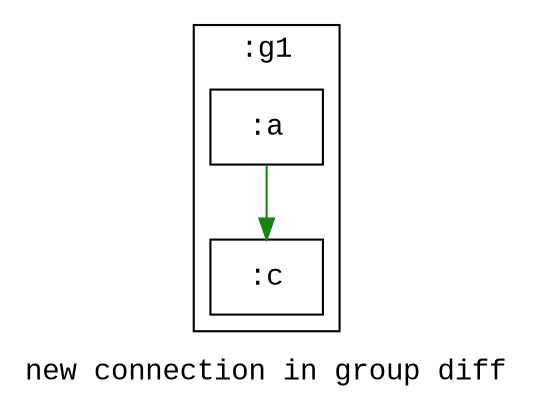 digraph D {
    label="new connection in group diff";
    bgcolor="#ffffff";
    fontcolor="#000000";
    fontname="Courier New";
    
    subgraph cluster_node1 { /* :g1 */
        label=":g1";
        shape="rectangle";
        fontname="Courier New";
        
        node2 [color="#000000",fontcolor="#000000",fontname="Courier New",shape="rectangle",label=":a"]
        node3 [color="#000000",fontcolor="#000000",fontname="Courier New",shape="rectangle",label=":c"]
    }
    
    node2 -> node3 [color="#158510",]
}
